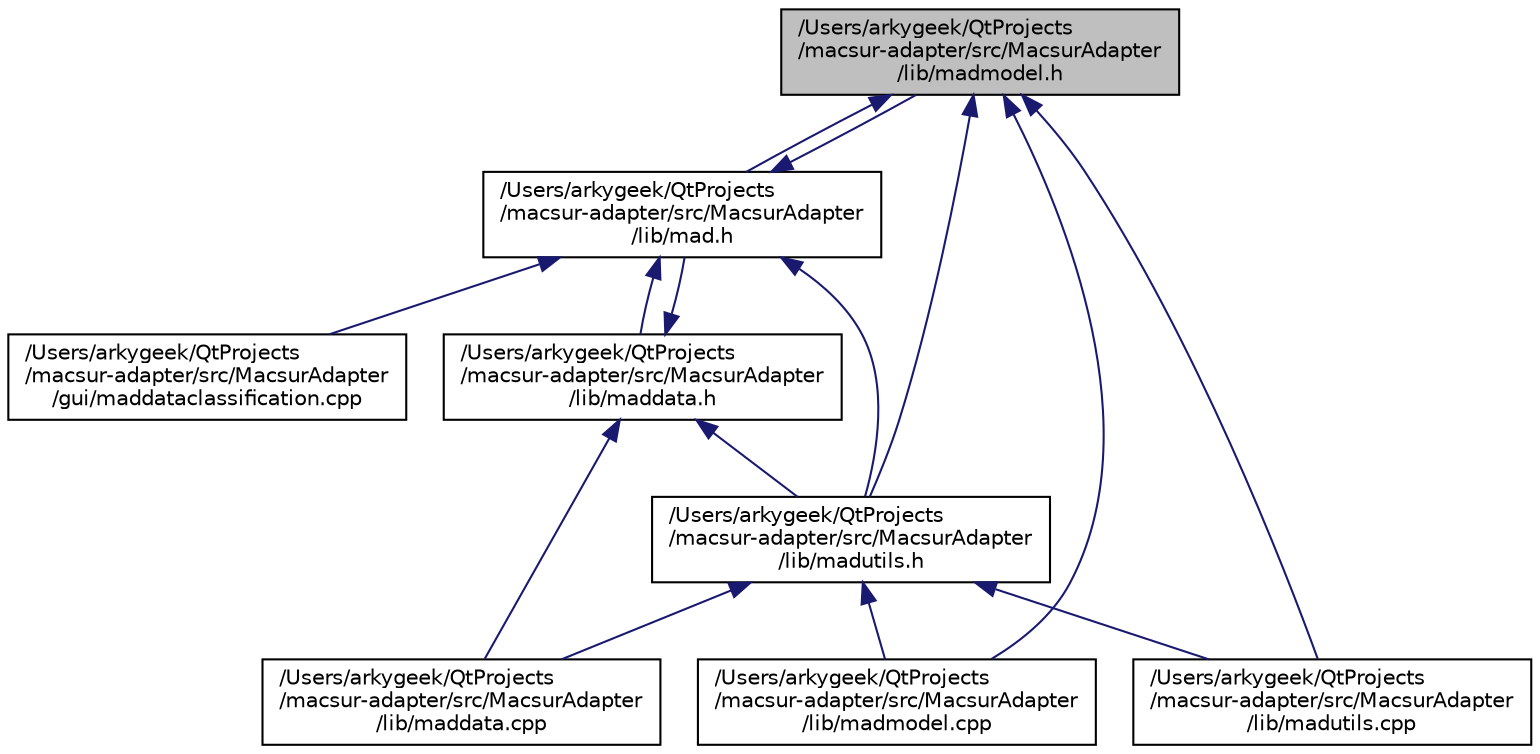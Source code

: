 digraph "/Users/arkygeek/QtProjects/macsur-adapter/src/MacsurAdapter/lib/madmodel.h"
{
  edge [fontname="Helvetica",fontsize="10",labelfontname="Helvetica",labelfontsize="10"];
  node [fontname="Helvetica",fontsize="10",shape=record];
  Node1 [label="/Users/arkygeek/QtProjects\l/macsur-adapter/src/MacsurAdapter\l/lib/madmodel.h",height=0.2,width=0.4,color="black", fillcolor="grey75", style="filled" fontcolor="black"];
  Node1 -> Node2 [dir="back",color="midnightblue",fontsize="10",style="solid",fontname="Helvetica"];
  Node2 [label="/Users/arkygeek/QtProjects\l/macsur-adapter/src/MacsurAdapter\l/lib/mad.h",height=0.2,width=0.4,color="black", fillcolor="white", style="filled",URL="$mad_8h.html"];
  Node2 -> Node3 [dir="back",color="midnightblue",fontsize="10",style="solid",fontname="Helvetica"];
  Node3 [label="/Users/arkygeek/QtProjects\l/macsur-adapter/src/MacsurAdapter\l/gui/maddataclassification.cpp",height=0.2,width=0.4,color="black", fillcolor="white", style="filled",URL="$maddataclassification_8cpp.html"];
  Node2 -> Node1 [dir="back",color="midnightblue",fontsize="10",style="solid",fontname="Helvetica"];
  Node2 -> Node4 [dir="back",color="midnightblue",fontsize="10",style="solid",fontname="Helvetica"];
  Node4 [label="/Users/arkygeek/QtProjects\l/macsur-adapter/src/MacsurAdapter\l/lib/maddata.h",height=0.2,width=0.4,color="black", fillcolor="white", style="filled",URL="$maddata_8h.html"];
  Node4 -> Node2 [dir="back",color="midnightblue",fontsize="10",style="solid",fontname="Helvetica"];
  Node4 -> Node5 [dir="back",color="midnightblue",fontsize="10",style="solid",fontname="Helvetica"];
  Node5 [label="/Users/arkygeek/QtProjects\l/macsur-adapter/src/MacsurAdapter\l/lib/maddata.cpp",height=0.2,width=0.4,color="black", fillcolor="white", style="filled",URL="$maddata_8cpp.html"];
  Node4 -> Node6 [dir="back",color="midnightblue",fontsize="10",style="solid",fontname="Helvetica"];
  Node6 [label="/Users/arkygeek/QtProjects\l/macsur-adapter/src/MacsurAdapter\l/lib/madutils.h",height=0.2,width=0.4,color="black", fillcolor="white", style="filled",URL="$madutils_8h.html"];
  Node6 -> Node5 [dir="back",color="midnightblue",fontsize="10",style="solid",fontname="Helvetica"];
  Node6 -> Node7 [dir="back",color="midnightblue",fontsize="10",style="solid",fontname="Helvetica"];
  Node7 [label="/Users/arkygeek/QtProjects\l/macsur-adapter/src/MacsurAdapter\l/lib/madmodel.cpp",height=0.2,width=0.4,color="black", fillcolor="white", style="filled",URL="$madmodel_8cpp.html"];
  Node6 -> Node8 [dir="back",color="midnightblue",fontsize="10",style="solid",fontname="Helvetica"];
  Node8 [label="/Users/arkygeek/QtProjects\l/macsur-adapter/src/MacsurAdapter\l/lib/madutils.cpp",height=0.2,width=0.4,color="black", fillcolor="white", style="filled",URL="$madutils_8cpp.html"];
  Node2 -> Node6 [dir="back",color="midnightblue",fontsize="10",style="solid",fontname="Helvetica"];
  Node1 -> Node6 [dir="back",color="midnightblue",fontsize="10",style="solid",fontname="Helvetica"];
  Node1 -> Node7 [dir="back",color="midnightblue",fontsize="10",style="solid",fontname="Helvetica"];
  Node1 -> Node8 [dir="back",color="midnightblue",fontsize="10",style="solid",fontname="Helvetica"];
}
